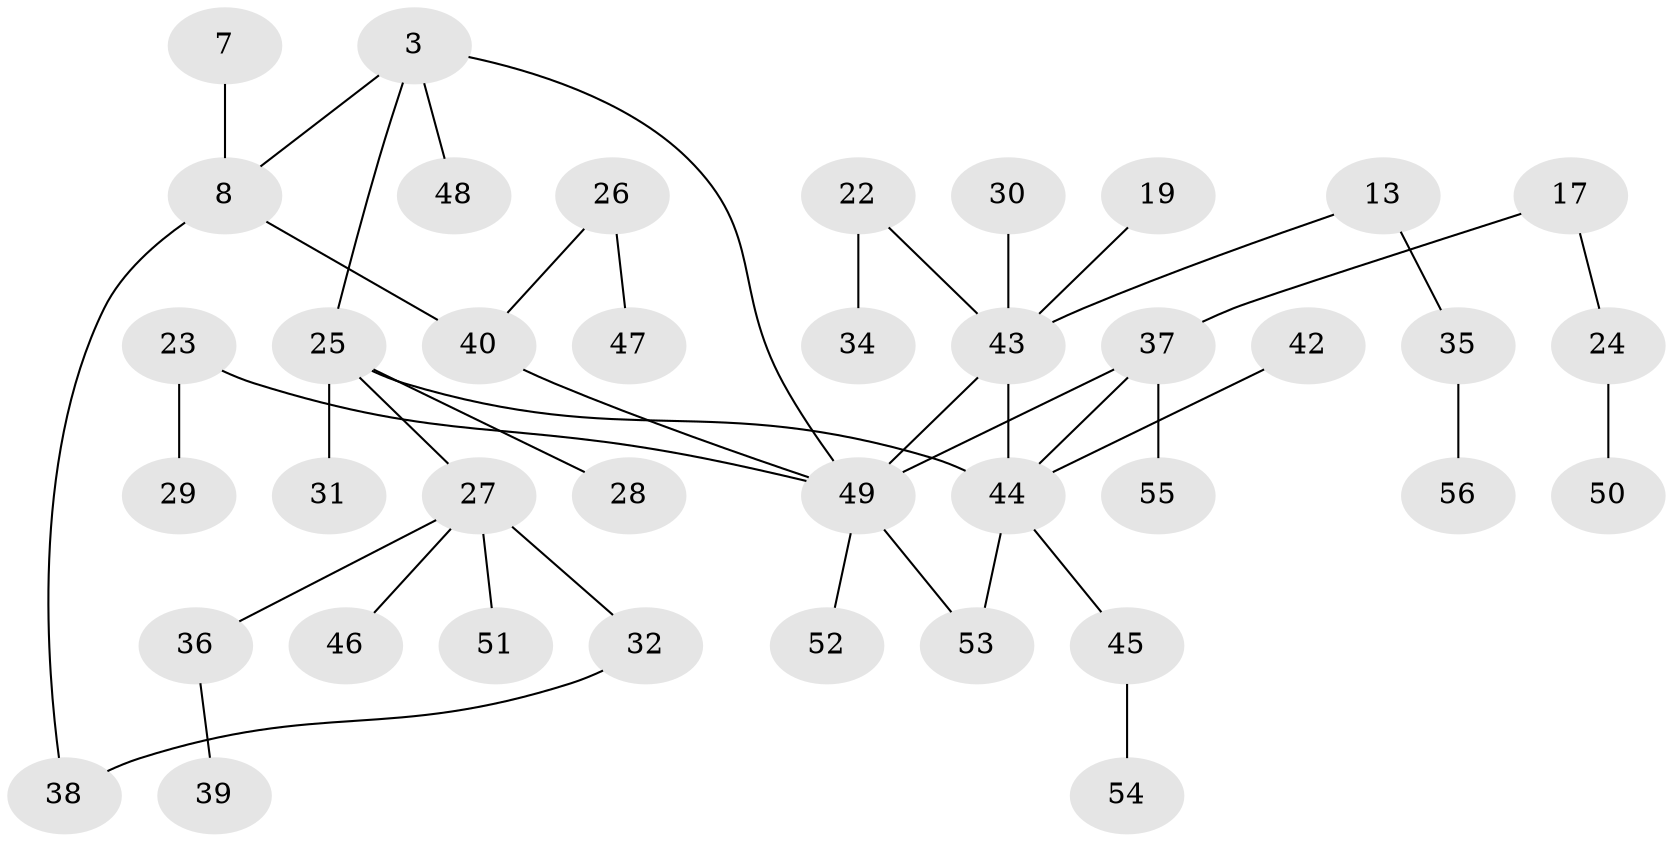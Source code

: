 // original degree distribution, {4: 0.16071428571428573, 5: 0.05357142857142857, 7: 0.017857142857142856, 3: 0.10714285714285714, 1: 0.39285714285714285, 2: 0.26785714285714285}
// Generated by graph-tools (version 1.1) at 2025/45/03/04/25 21:45:52]
// undirected, 39 vertices, 43 edges
graph export_dot {
graph [start="1"]
  node [color=gray90,style=filled];
  3;
  7;
  8 [super="+1"];
  13;
  17;
  19;
  22;
  23;
  24;
  25 [super="+18"];
  26;
  27;
  28;
  29;
  30;
  31;
  32;
  34;
  35;
  36;
  37 [super="+6+14"];
  38;
  39;
  40 [super="+2"];
  42;
  43 [super="+21+16"];
  44 [super="+20+41"];
  45;
  46;
  47;
  48;
  49 [super="+15+4"];
  50;
  51;
  52;
  53 [super="+33"];
  54;
  55;
  56;
  3 -- 48;
  3 -- 49;
  3 -- 25;
  3 -- 8;
  7 -- 8;
  8 -- 38;
  8 -- 40;
  13 -- 35;
  13 -- 43;
  17 -- 24;
  17 -- 37;
  19 -- 43;
  22 -- 34;
  22 -- 43;
  23 -- 29;
  23 -- 49;
  24 -- 50;
  25 -- 27;
  25 -- 28;
  25 -- 44 [weight=2];
  25 -- 31;
  26 -- 47;
  26 -- 40;
  27 -- 32;
  27 -- 36;
  27 -- 46;
  27 -- 51;
  30 -- 43;
  32 -- 38;
  35 -- 56;
  36 -- 39;
  37 -- 49 [weight=2];
  37 -- 55;
  37 -- 44;
  40 -- 49;
  42 -- 44;
  43 -- 49 [weight=2];
  43 -- 44 [weight=2];
  44 -- 45;
  44 -- 53;
  45 -- 54;
  49 -- 52;
  49 -- 53;
}
